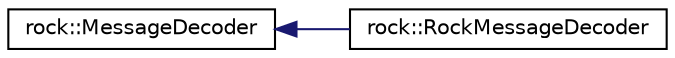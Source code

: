 digraph "类继承关系图"
{
 // LATEX_PDF_SIZE
  edge [fontname="Helvetica",fontsize="10",labelfontname="Helvetica",labelfontsize="10"];
  node [fontname="Helvetica",fontsize="10",shape=record];
  rankdir="LR";
  Node0 [label="rock::MessageDecoder",height=0.2,width=0.4,color="black", fillcolor="white", style="filled",URL="$classrock_1_1MessageDecoder.html",tooltip=" "];
  Node0 -> Node1 [dir="back",color="midnightblue",fontsize="10",style="solid",fontname="Helvetica"];
  Node1 [label="rock::RockMessageDecoder",height=0.2,width=0.4,color="black", fillcolor="white", style="filled",URL="$classrock_1_1RockMessageDecoder.html",tooltip=" "];
}

